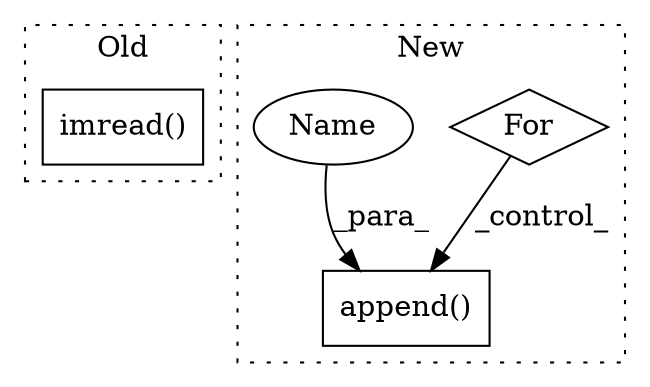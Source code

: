 digraph G {
subgraph cluster0 {
1 [label="imread()" a="75" s="2152,2188" l="11,1" shape="box"];
label = "Old";
style="dotted";
}
subgraph cluster1 {
2 [label="append()" a="75" s="2789,2811" l="17,1" shape="box"];
3 [label="For" a="107" s="2664,2737" l="4,14" shape="diamond"];
4 [label="Name" a="87" s="2806" l="5" shape="ellipse"];
label = "New";
style="dotted";
}
3 -> 2 [label="_control_"];
4 -> 2 [label="_para_"];
}
